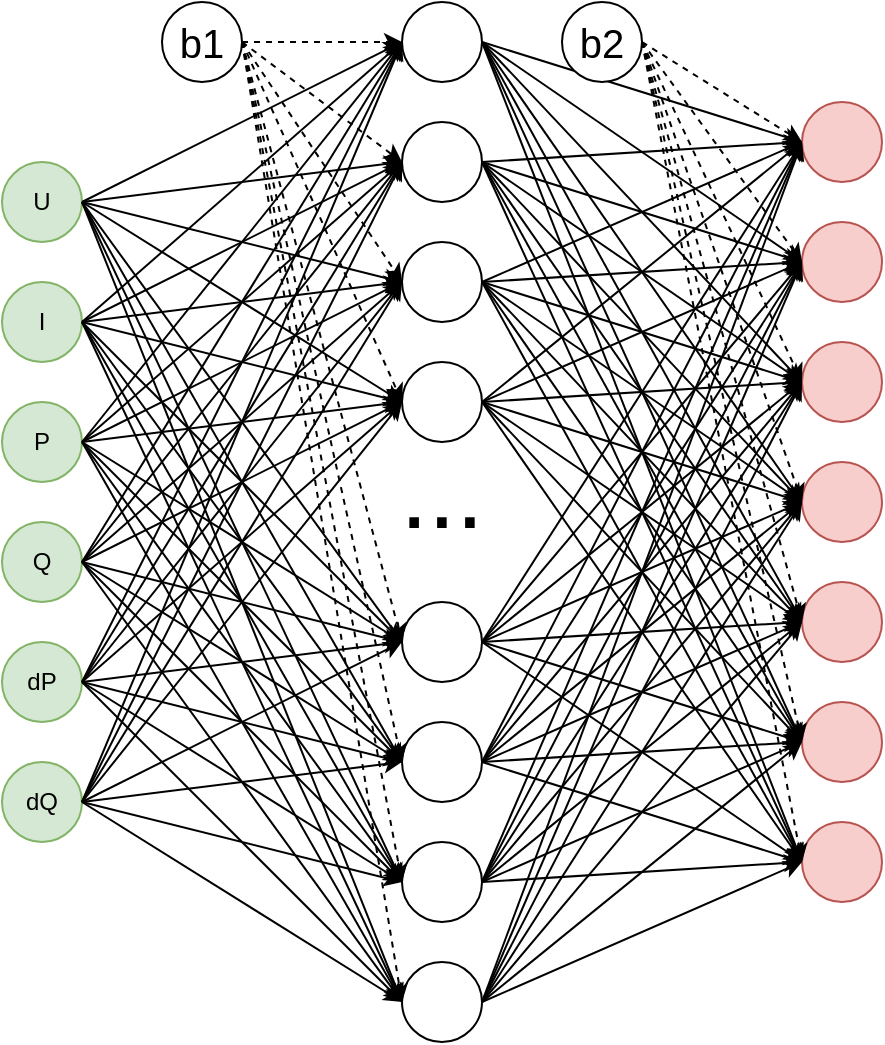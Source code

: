<mxfile version="14.9.6" type="device"><diagram id="1DxlUyxH7VrSL3F2JxF7" name="Page-1"><mxGraphModel dx="1038" dy="547" grid="0" gridSize="10" guides="1" tooltips="1" connect="1" arrows="1" fold="1" page="1" pageScale="1" pageWidth="3300" pageHeight="4681" math="0" shadow="0"><root><mxCell id="0"/><mxCell id="1" parent="0"/><mxCell id="XBeUlvp6FcZVPWMHUef9-1" value="U" style="ellipse;whiteSpace=wrap;html=1;fillColor=#d5e8d4;strokeColor=#82b366;" vertex="1" parent="1"><mxGeometry x="160" y="120" width="40" height="40" as="geometry"/></mxCell><mxCell id="XBeUlvp6FcZVPWMHUef9-2" value="I" style="ellipse;whiteSpace=wrap;html=1;fillColor=#d5e8d4;strokeColor=#82b366;" vertex="1" parent="1"><mxGeometry x="160" y="180" width="40" height="40" as="geometry"/></mxCell><mxCell id="XBeUlvp6FcZVPWMHUef9-3" value="P" style="ellipse;whiteSpace=wrap;html=1;fillColor=#d5e8d4;strokeColor=#82b366;" vertex="1" parent="1"><mxGeometry x="160" y="240" width="40" height="40" as="geometry"/></mxCell><mxCell id="XBeUlvp6FcZVPWMHUef9-4" value="Q" style="ellipse;whiteSpace=wrap;html=1;fillColor=#d5e8d4;strokeColor=#82b366;" vertex="1" parent="1"><mxGeometry x="160" y="300" width="40" height="40" as="geometry"/></mxCell><mxCell id="XBeUlvp6FcZVPWMHUef9-5" value="dP" style="ellipse;whiteSpace=wrap;html=1;fillColor=#d5e8d4;strokeColor=#82b366;" vertex="1" parent="1"><mxGeometry x="160" y="360" width="40" height="40" as="geometry"/></mxCell><mxCell id="XBeUlvp6FcZVPWMHUef9-6" value="dQ" style="ellipse;whiteSpace=wrap;html=1;fillColor=#d5e8d4;strokeColor=#82b366;" vertex="1" parent="1"><mxGeometry x="160" y="420" width="40" height="40" as="geometry"/></mxCell><mxCell id="XBeUlvp6FcZVPWMHUef9-7" value="" style="ellipse;whiteSpace=wrap;html=1;" vertex="1" parent="1"><mxGeometry x="360" y="40" width="40" height="40" as="geometry"/></mxCell><mxCell id="XBeUlvp6FcZVPWMHUef9-8" value="" style="ellipse;whiteSpace=wrap;html=1;" vertex="1" parent="1"><mxGeometry x="360" y="160" width="40" height="40" as="geometry"/></mxCell><mxCell id="XBeUlvp6FcZVPWMHUef9-9" value="" style="ellipse;whiteSpace=wrap;html=1;" vertex="1" parent="1"><mxGeometry x="360" y="100" width="40" height="40" as="geometry"/></mxCell><mxCell id="XBeUlvp6FcZVPWMHUef9-10" value="" style="ellipse;whiteSpace=wrap;html=1;" vertex="1" parent="1"><mxGeometry x="360" y="220" width="40" height="40" as="geometry"/></mxCell><mxCell id="XBeUlvp6FcZVPWMHUef9-11" value="" style="ellipse;whiteSpace=wrap;html=1;" vertex="1" parent="1"><mxGeometry x="360" y="340" width="40" height="40" as="geometry"/></mxCell><mxCell id="XBeUlvp6FcZVPWMHUef9-13" value="" style="ellipse;whiteSpace=wrap;html=1;" vertex="1" parent="1"><mxGeometry x="360" y="400" width="40" height="40" as="geometry"/></mxCell><mxCell id="XBeUlvp6FcZVPWMHUef9-15" value="" style="ellipse;whiteSpace=wrap;html=1;" vertex="1" parent="1"><mxGeometry x="360" y="460" width="40" height="40" as="geometry"/></mxCell><mxCell id="XBeUlvp6FcZVPWMHUef9-16" value="..." style="text;html=1;strokeColor=none;fillColor=none;align=center;verticalAlign=middle;whiteSpace=wrap;rounded=0;fontSize=50;" vertex="1" parent="1"><mxGeometry x="340" y="280" width="80" height="10" as="geometry"/></mxCell><mxCell id="XBeUlvp6FcZVPWMHUef9-17" value="" style="ellipse;whiteSpace=wrap;html=1;" vertex="1" parent="1"><mxGeometry x="360" y="520" width="40" height="40" as="geometry"/></mxCell><mxCell id="XBeUlvp6FcZVPWMHUef9-25" value="" style="ellipse;whiteSpace=wrap;html=1;fillColor=#f8cecc;strokeColor=#b85450;" vertex="1" parent="1"><mxGeometry x="560" y="90" width="40" height="40" as="geometry"/></mxCell><mxCell id="XBeUlvp6FcZVPWMHUef9-26" value="" style="ellipse;whiteSpace=wrap;html=1;fillColor=#f8cecc;strokeColor=#b85450;" vertex="1" parent="1"><mxGeometry x="560" y="150" width="40" height="40" as="geometry"/></mxCell><mxCell id="XBeUlvp6FcZVPWMHUef9-27" value="" style="ellipse;whiteSpace=wrap;html=1;fillColor=#f8cecc;strokeColor=#b85450;" vertex="1" parent="1"><mxGeometry x="560" y="210" width="40" height="40" as="geometry"/></mxCell><mxCell id="XBeUlvp6FcZVPWMHUef9-28" value="" style="ellipse;whiteSpace=wrap;html=1;fillColor=#f8cecc;strokeColor=#b85450;" vertex="1" parent="1"><mxGeometry x="560" y="270" width="40" height="40" as="geometry"/></mxCell><mxCell id="XBeUlvp6FcZVPWMHUef9-29" value="" style="ellipse;whiteSpace=wrap;html=1;fillColor=#f8cecc;strokeColor=#b85450;" vertex="1" parent="1"><mxGeometry x="560" y="330" width="40" height="40" as="geometry"/></mxCell><mxCell id="XBeUlvp6FcZVPWMHUef9-30" value="" style="ellipse;whiteSpace=wrap;html=1;fillColor=#f8cecc;strokeColor=#b85450;" vertex="1" parent="1"><mxGeometry x="560" y="390" width="40" height="40" as="geometry"/></mxCell><mxCell id="XBeUlvp6FcZVPWMHUef9-31" value="" style="ellipse;whiteSpace=wrap;html=1;fillColor=#f8cecc;strokeColor=#b85450;" vertex="1" parent="1"><mxGeometry x="560" y="450" width="40" height="40" as="geometry"/></mxCell><mxCell id="XBeUlvp6FcZVPWMHUef9-34" value="" style="endArrow=classic;html=1;fontSize=50;exitX=1;exitY=0.5;exitDx=0;exitDy=0;" edge="1" parent="1" source="XBeUlvp6FcZVPWMHUef9-1"><mxGeometry width="50" height="50" relative="1" as="geometry"><mxPoint x="500" y="310" as="sourcePoint"/><mxPoint x="360" y="60" as="targetPoint"/></mxGeometry></mxCell><mxCell id="XBeUlvp6FcZVPWMHUef9-35" value="" style="endArrow=classic;html=1;fontSize=50;exitX=1;exitY=0.5;exitDx=0;exitDy=0;entryX=0;entryY=0.5;entryDx=0;entryDy=0;" edge="1" parent="1" source="XBeUlvp6FcZVPWMHUef9-1" target="XBeUlvp6FcZVPWMHUef9-9"><mxGeometry width="50" height="50" relative="1" as="geometry"><mxPoint x="500" y="310" as="sourcePoint"/><mxPoint x="360" y="60" as="targetPoint"/></mxGeometry></mxCell><mxCell id="XBeUlvp6FcZVPWMHUef9-36" value="" style="endArrow=classic;html=1;fontSize=50;exitX=1;exitY=0.5;exitDx=0;exitDy=0;entryX=0;entryY=0.5;entryDx=0;entryDy=0;" edge="1" parent="1" source="XBeUlvp6FcZVPWMHUef9-1" target="XBeUlvp6FcZVPWMHUef9-8"><mxGeometry width="50" height="50" relative="1" as="geometry"><mxPoint x="500" y="310" as="sourcePoint"/><mxPoint x="360" y="60" as="targetPoint"/></mxGeometry></mxCell><mxCell id="XBeUlvp6FcZVPWMHUef9-37" value="" style="endArrow=classic;html=1;fontSize=50;exitX=1;exitY=0.5;exitDx=0;exitDy=0;entryX=0;entryY=0.5;entryDx=0;entryDy=0;" edge="1" parent="1" source="XBeUlvp6FcZVPWMHUef9-1" target="XBeUlvp6FcZVPWMHUef9-10"><mxGeometry width="50" height="50" relative="1" as="geometry"><mxPoint x="500" y="310" as="sourcePoint"/><mxPoint x="360" y="60" as="targetPoint"/></mxGeometry></mxCell><mxCell id="XBeUlvp6FcZVPWMHUef9-38" value="" style="endArrow=classic;html=1;fontSize=50;exitX=1;exitY=0.5;exitDx=0;exitDy=0;entryX=0;entryY=0.5;entryDx=0;entryDy=0;" edge="1" parent="1" source="XBeUlvp6FcZVPWMHUef9-1" target="XBeUlvp6FcZVPWMHUef9-11"><mxGeometry width="50" height="50" relative="1" as="geometry"><mxPoint x="500" y="310" as="sourcePoint"/><mxPoint x="360" y="60" as="targetPoint"/></mxGeometry></mxCell><mxCell id="XBeUlvp6FcZVPWMHUef9-39" value="" style="endArrow=classic;html=1;fontSize=50;exitX=1;exitY=0.5;exitDx=0;exitDy=0;entryX=0;entryY=0.5;entryDx=0;entryDy=0;" edge="1" parent="1" source="XBeUlvp6FcZVPWMHUef9-1" target="XBeUlvp6FcZVPWMHUef9-13"><mxGeometry width="50" height="50" relative="1" as="geometry"><mxPoint x="500" y="310" as="sourcePoint"/><mxPoint x="360" y="60" as="targetPoint"/></mxGeometry></mxCell><mxCell id="XBeUlvp6FcZVPWMHUef9-40" value="" style="endArrow=classic;html=1;fontSize=50;exitX=1;exitY=0.5;exitDx=0;exitDy=0;entryX=0;entryY=0.5;entryDx=0;entryDy=0;" edge="1" parent="1" source="XBeUlvp6FcZVPWMHUef9-1" target="XBeUlvp6FcZVPWMHUef9-15"><mxGeometry width="50" height="50" relative="1" as="geometry"><mxPoint x="500" y="310" as="sourcePoint"/><mxPoint x="360" y="60" as="targetPoint"/></mxGeometry></mxCell><mxCell id="XBeUlvp6FcZVPWMHUef9-41" value="" style="endArrow=classic;html=1;fontSize=50;exitX=1;exitY=0.5;exitDx=0;exitDy=0;entryX=0;entryY=0.5;entryDx=0;entryDy=0;" edge="1" parent="1" source="XBeUlvp6FcZVPWMHUef9-1" target="XBeUlvp6FcZVPWMHUef9-17"><mxGeometry width="50" height="50" relative="1" as="geometry"><mxPoint x="500" y="310" as="sourcePoint"/><mxPoint x="360" y="60" as="targetPoint"/></mxGeometry></mxCell><mxCell id="XBeUlvp6FcZVPWMHUef9-42" value="" style="endArrow=classic;html=1;fontSize=50;exitX=1;exitY=0.5;exitDx=0;exitDy=0;" edge="1" parent="1" source="XBeUlvp6FcZVPWMHUef9-2"><mxGeometry width="50" height="50" relative="1" as="geometry"><mxPoint x="500" y="310" as="sourcePoint"/><mxPoint x="360" y="60" as="targetPoint"/></mxGeometry></mxCell><mxCell id="XBeUlvp6FcZVPWMHUef9-43" value="" style="endArrow=classic;html=1;fontSize=50;exitX=1;exitY=0.5;exitDx=0;exitDy=0;" edge="1" parent="1" source="XBeUlvp6FcZVPWMHUef9-3"><mxGeometry width="50" height="50" relative="1" as="geometry"><mxPoint x="500" y="310" as="sourcePoint"/><mxPoint x="360" y="60" as="targetPoint"/></mxGeometry></mxCell><mxCell id="XBeUlvp6FcZVPWMHUef9-44" value="" style="endArrow=classic;html=1;fontSize=50;exitX=1;exitY=0.5;exitDx=0;exitDy=0;" edge="1" parent="1" source="XBeUlvp6FcZVPWMHUef9-4"><mxGeometry width="50" height="50" relative="1" as="geometry"><mxPoint x="500" y="310" as="sourcePoint"/><mxPoint x="360" y="60" as="targetPoint"/></mxGeometry></mxCell><mxCell id="XBeUlvp6FcZVPWMHUef9-45" value="" style="endArrow=classic;html=1;fontSize=50;exitX=1;exitY=0.5;exitDx=0;exitDy=0;" edge="1" parent="1" source="XBeUlvp6FcZVPWMHUef9-5"><mxGeometry width="50" height="50" relative="1" as="geometry"><mxPoint x="500" y="310" as="sourcePoint"/><mxPoint x="360" y="60" as="targetPoint"/></mxGeometry></mxCell><mxCell id="XBeUlvp6FcZVPWMHUef9-46" value="" style="endArrow=classic;html=1;fontSize=50;exitX=1;exitY=0.5;exitDx=0;exitDy=0;" edge="1" parent="1" source="XBeUlvp6FcZVPWMHUef9-6"><mxGeometry width="50" height="50" relative="1" as="geometry"><mxPoint x="500" y="310" as="sourcePoint"/><mxPoint x="360" y="60" as="targetPoint"/></mxGeometry></mxCell><mxCell id="XBeUlvp6FcZVPWMHUef9-47" value="" style="endArrow=classic;html=1;fontSize=50;exitX=1;exitY=0.5;exitDx=0;exitDy=0;entryX=0;entryY=0.5;entryDx=0;entryDy=0;" edge="1" parent="1" source="XBeUlvp6FcZVPWMHUef9-2" target="XBeUlvp6FcZVPWMHUef9-9"><mxGeometry width="50" height="50" relative="1" as="geometry"><mxPoint x="500" y="310" as="sourcePoint"/><mxPoint x="360" y="60" as="targetPoint"/></mxGeometry></mxCell><mxCell id="XBeUlvp6FcZVPWMHUef9-48" value="" style="endArrow=classic;html=1;fontSize=50;exitX=1;exitY=0.5;exitDx=0;exitDy=0;entryX=0;entryY=0.5;entryDx=0;entryDy=0;" edge="1" parent="1" source="XBeUlvp6FcZVPWMHUef9-3" target="XBeUlvp6FcZVPWMHUef9-9"><mxGeometry width="50" height="50" relative="1" as="geometry"><mxPoint x="500" y="310" as="sourcePoint"/><mxPoint x="360" y="60" as="targetPoint"/></mxGeometry></mxCell><mxCell id="XBeUlvp6FcZVPWMHUef9-49" value="" style="endArrow=classic;html=1;fontSize=50;exitX=1;exitY=0.5;exitDx=0;exitDy=0;entryX=0;entryY=0.5;entryDx=0;entryDy=0;" edge="1" parent="1" source="XBeUlvp6FcZVPWMHUef9-4" target="XBeUlvp6FcZVPWMHUef9-9"><mxGeometry width="50" height="50" relative="1" as="geometry"><mxPoint x="500" y="310" as="sourcePoint"/><mxPoint x="360" y="60" as="targetPoint"/></mxGeometry></mxCell><mxCell id="XBeUlvp6FcZVPWMHUef9-50" value="" style="endArrow=classic;html=1;fontSize=50;exitX=1;exitY=0.5;exitDx=0;exitDy=0;entryX=0;entryY=0.5;entryDx=0;entryDy=0;" edge="1" parent="1" source="XBeUlvp6FcZVPWMHUef9-5" target="XBeUlvp6FcZVPWMHUef9-9"><mxGeometry width="50" height="50" relative="1" as="geometry"><mxPoint x="500" y="310" as="sourcePoint"/><mxPoint x="360" y="60" as="targetPoint"/></mxGeometry></mxCell><mxCell id="XBeUlvp6FcZVPWMHUef9-51" value="" style="endArrow=classic;html=1;fontSize=50;exitX=1;exitY=0.5;exitDx=0;exitDy=0;entryX=0;entryY=0.5;entryDx=0;entryDy=0;" edge="1" parent="1" source="XBeUlvp6FcZVPWMHUef9-6" target="XBeUlvp6FcZVPWMHUef9-9"><mxGeometry width="50" height="50" relative="1" as="geometry"><mxPoint x="500" y="310" as="sourcePoint"/><mxPoint x="360" y="60" as="targetPoint"/></mxGeometry></mxCell><mxCell id="XBeUlvp6FcZVPWMHUef9-52" value="" style="endArrow=classic;html=1;fontSize=50;exitX=1;exitY=0.5;exitDx=0;exitDy=0;entryX=0;entryY=0.5;entryDx=0;entryDy=0;" edge="1" parent="1" source="XBeUlvp6FcZVPWMHUef9-2" target="XBeUlvp6FcZVPWMHUef9-8"><mxGeometry width="50" height="50" relative="1" as="geometry"><mxPoint x="500" y="310" as="sourcePoint"/><mxPoint x="360" y="60" as="targetPoint"/></mxGeometry></mxCell><mxCell id="XBeUlvp6FcZVPWMHUef9-53" value="" style="endArrow=classic;html=1;fontSize=50;exitX=1;exitY=0.5;exitDx=0;exitDy=0;entryX=0;entryY=0.5;entryDx=0;entryDy=0;" edge="1" parent="1" source="XBeUlvp6FcZVPWMHUef9-2" target="XBeUlvp6FcZVPWMHUef9-10"><mxGeometry width="50" height="50" relative="1" as="geometry"><mxPoint x="500" y="310" as="sourcePoint"/><mxPoint x="360" y="60" as="targetPoint"/></mxGeometry></mxCell><mxCell id="XBeUlvp6FcZVPWMHUef9-54" value="" style="endArrow=classic;html=1;fontSize=50;exitX=1;exitY=0.5;exitDx=0;exitDy=0;entryX=0;entryY=0.5;entryDx=0;entryDy=0;" edge="1" parent="1" source="XBeUlvp6FcZVPWMHUef9-2" target="XBeUlvp6FcZVPWMHUef9-11"><mxGeometry width="50" height="50" relative="1" as="geometry"><mxPoint x="500" y="310" as="sourcePoint"/><mxPoint x="360" y="60" as="targetPoint"/></mxGeometry></mxCell><mxCell id="XBeUlvp6FcZVPWMHUef9-55" value="" style="endArrow=classic;html=1;fontSize=50;exitX=1;exitY=0.5;exitDx=0;exitDy=0;entryX=0;entryY=0.5;entryDx=0;entryDy=0;" edge="1" parent="1" source="XBeUlvp6FcZVPWMHUef9-2" target="XBeUlvp6FcZVPWMHUef9-13"><mxGeometry width="50" height="50" relative="1" as="geometry"><mxPoint x="500" y="310" as="sourcePoint"/><mxPoint x="360" y="60" as="targetPoint"/></mxGeometry></mxCell><mxCell id="XBeUlvp6FcZVPWMHUef9-56" value="" style="endArrow=classic;html=1;fontSize=50;exitX=1;exitY=0.5;exitDx=0;exitDy=0;" edge="1" parent="1" source="XBeUlvp6FcZVPWMHUef9-2"><mxGeometry width="50" height="50" relative="1" as="geometry"><mxPoint x="200" y="200" as="sourcePoint"/><mxPoint x="360" y="480" as="targetPoint"/></mxGeometry></mxCell><mxCell id="XBeUlvp6FcZVPWMHUef9-57" value="" style="endArrow=classic;html=1;fontSize=50;exitX=1;exitY=0.5;exitDx=0;exitDy=0;" edge="1" parent="1" source="XBeUlvp6FcZVPWMHUef9-2"><mxGeometry width="50" height="50" relative="1" as="geometry"><mxPoint x="200" y="200" as="sourcePoint"/><mxPoint x="360" y="540" as="targetPoint"/></mxGeometry></mxCell><mxCell id="XBeUlvp6FcZVPWMHUef9-58" value="" style="endArrow=classic;html=1;fontSize=50;exitX=1;exitY=0.5;exitDx=0;exitDy=0;entryX=0;entryY=0.5;entryDx=0;entryDy=0;" edge="1" parent="1" source="XBeUlvp6FcZVPWMHUef9-3" target="XBeUlvp6FcZVPWMHUef9-8"><mxGeometry width="50" height="50" relative="1" as="geometry"><mxPoint x="500" y="310" as="sourcePoint"/><mxPoint x="360" y="60" as="targetPoint"/></mxGeometry></mxCell><mxCell id="XBeUlvp6FcZVPWMHUef9-59" value="" style="endArrow=classic;html=1;fontSize=50;exitX=1;exitY=0.5;exitDx=0;exitDy=0;entryX=0;entryY=0.5;entryDx=0;entryDy=0;" edge="1" parent="1" source="XBeUlvp6FcZVPWMHUef9-3" target="XBeUlvp6FcZVPWMHUef9-10"><mxGeometry width="50" height="50" relative="1" as="geometry"><mxPoint x="500" y="310" as="sourcePoint"/><mxPoint x="360" y="60" as="targetPoint"/></mxGeometry></mxCell><mxCell id="XBeUlvp6FcZVPWMHUef9-60" value="" style="endArrow=classic;html=1;fontSize=50;exitX=1;exitY=0.5;exitDx=0;exitDy=0;entryX=0;entryY=0.5;entryDx=0;entryDy=0;" edge="1" parent="1" source="XBeUlvp6FcZVPWMHUef9-3" target="XBeUlvp6FcZVPWMHUef9-11"><mxGeometry width="50" height="50" relative="1" as="geometry"><mxPoint x="500" y="310" as="sourcePoint"/><mxPoint x="360" y="60" as="targetPoint"/></mxGeometry></mxCell><mxCell id="XBeUlvp6FcZVPWMHUef9-61" value="" style="endArrow=classic;html=1;fontSize=50;exitX=1;exitY=0.5;exitDx=0;exitDy=0;entryX=0;entryY=0.5;entryDx=0;entryDy=0;" edge="1" parent="1" source="XBeUlvp6FcZVPWMHUef9-3" target="XBeUlvp6FcZVPWMHUef9-13"><mxGeometry width="50" height="50" relative="1" as="geometry"><mxPoint x="500" y="310" as="sourcePoint"/><mxPoint x="360" y="60" as="targetPoint"/></mxGeometry></mxCell><mxCell id="XBeUlvp6FcZVPWMHUef9-62" value="" style="endArrow=classic;html=1;fontSize=50;exitX=1;exitY=0.5;exitDx=0;exitDy=0;entryX=0;entryY=0.5;entryDx=0;entryDy=0;" edge="1" parent="1" source="XBeUlvp6FcZVPWMHUef9-3" target="XBeUlvp6FcZVPWMHUef9-15"><mxGeometry width="50" height="50" relative="1" as="geometry"><mxPoint x="500" y="310" as="sourcePoint"/><mxPoint x="360" y="60" as="targetPoint"/></mxGeometry></mxCell><mxCell id="XBeUlvp6FcZVPWMHUef9-63" value="" style="endArrow=classic;html=1;fontSize=50;exitX=1;exitY=0.5;exitDx=0;exitDy=0;entryX=0;entryY=0.5;entryDx=0;entryDy=0;" edge="1" parent="1" source="XBeUlvp6FcZVPWMHUef9-3" target="XBeUlvp6FcZVPWMHUef9-17"><mxGeometry width="50" height="50" relative="1" as="geometry"><mxPoint x="500" y="310" as="sourcePoint"/><mxPoint x="360" y="60" as="targetPoint"/></mxGeometry></mxCell><mxCell id="XBeUlvp6FcZVPWMHUef9-64" value="" style="endArrow=classic;html=1;fontSize=50;exitX=1;exitY=0.5;exitDx=0;exitDy=0;entryX=0;entryY=0.5;entryDx=0;entryDy=0;" edge="1" parent="1" source="XBeUlvp6FcZVPWMHUef9-4" target="XBeUlvp6FcZVPWMHUef9-8"><mxGeometry width="50" height="50" relative="1" as="geometry"><mxPoint x="500" y="310" as="sourcePoint"/><mxPoint x="360" y="60" as="targetPoint"/></mxGeometry></mxCell><mxCell id="XBeUlvp6FcZVPWMHUef9-65" value="" style="endArrow=classic;html=1;fontSize=50;exitX=1;exitY=0.5;exitDx=0;exitDy=0;" edge="1" parent="1" source="XBeUlvp6FcZVPWMHUef9-4"><mxGeometry width="50" height="50" relative="1" as="geometry"><mxPoint x="200" y="320" as="sourcePoint"/><mxPoint x="360" y="240" as="targetPoint"/></mxGeometry></mxCell><mxCell id="XBeUlvp6FcZVPWMHUef9-66" value="" style="endArrow=classic;html=1;fontSize=50;exitX=1;exitY=0.5;exitDx=0;exitDy=0;" edge="1" parent="1" source="XBeUlvp6FcZVPWMHUef9-4"><mxGeometry width="50" height="50" relative="1" as="geometry"><mxPoint x="200" y="320" as="sourcePoint"/><mxPoint x="360" y="360" as="targetPoint"/></mxGeometry></mxCell><mxCell id="XBeUlvp6FcZVPWMHUef9-67" value="" style="endArrow=classic;html=1;fontSize=50;exitX=1;exitY=0.5;exitDx=0;exitDy=0;entryX=0;entryY=0.5;entryDx=0;entryDy=0;" edge="1" parent="1" source="XBeUlvp6FcZVPWMHUef9-4" target="XBeUlvp6FcZVPWMHUef9-13"><mxGeometry width="50" height="50" relative="1" as="geometry"><mxPoint x="200" y="320" as="sourcePoint"/><mxPoint x="360" y="360" as="targetPoint"/></mxGeometry></mxCell><mxCell id="XBeUlvp6FcZVPWMHUef9-68" value="" style="endArrow=classic;html=1;fontSize=50;exitX=1;exitY=0.5;exitDx=0;exitDy=0;entryX=0;entryY=0.5;entryDx=0;entryDy=0;" edge="1" parent="1" source="XBeUlvp6FcZVPWMHUef9-4" target="XBeUlvp6FcZVPWMHUef9-15"><mxGeometry width="50" height="50" relative="1" as="geometry"><mxPoint x="200" y="320" as="sourcePoint"/><mxPoint x="360" y="360" as="targetPoint"/></mxGeometry></mxCell><mxCell id="XBeUlvp6FcZVPWMHUef9-69" value="" style="endArrow=classic;html=1;fontSize=50;exitX=1;exitY=0.5;exitDx=0;exitDy=0;entryX=0;entryY=0.5;entryDx=0;entryDy=0;" edge="1" parent="1" source="XBeUlvp6FcZVPWMHUef9-4" target="XBeUlvp6FcZVPWMHUef9-17"><mxGeometry width="50" height="50" relative="1" as="geometry"><mxPoint x="200" y="320" as="sourcePoint"/><mxPoint x="360" y="360" as="targetPoint"/></mxGeometry></mxCell><mxCell id="XBeUlvp6FcZVPWMHUef9-70" value="" style="endArrow=classic;html=1;fontSize=50;exitX=1;exitY=0.5;exitDx=0;exitDy=0;entryX=0;entryY=0.5;entryDx=0;entryDy=0;" edge="1" parent="1" source="XBeUlvp6FcZVPWMHUef9-5" target="XBeUlvp6FcZVPWMHUef9-8"><mxGeometry width="50" height="50" relative="1" as="geometry"><mxPoint x="500" y="310" as="sourcePoint"/><mxPoint x="360" y="60" as="targetPoint"/></mxGeometry></mxCell><mxCell id="XBeUlvp6FcZVPWMHUef9-71" value="" style="endArrow=classic;html=1;fontSize=50;exitX=1;exitY=0.5;exitDx=0;exitDy=0;entryX=0;entryY=0.5;entryDx=0;entryDy=0;" edge="1" parent="1" source="XBeUlvp6FcZVPWMHUef9-5" target="XBeUlvp6FcZVPWMHUef9-10"><mxGeometry width="50" height="50" relative="1" as="geometry"><mxPoint x="500" y="310" as="sourcePoint"/><mxPoint x="360" y="60" as="targetPoint"/></mxGeometry></mxCell><mxCell id="XBeUlvp6FcZVPWMHUef9-72" value="" style="endArrow=classic;html=1;fontSize=50;exitX=1;exitY=0.5;exitDx=0;exitDy=0;entryX=0;entryY=0.5;entryDx=0;entryDy=0;" edge="1" parent="1" source="XBeUlvp6FcZVPWMHUef9-5" target="XBeUlvp6FcZVPWMHUef9-11"><mxGeometry width="50" height="50" relative="1" as="geometry"><mxPoint x="500" y="310" as="sourcePoint"/><mxPoint x="360" y="60" as="targetPoint"/></mxGeometry></mxCell><mxCell id="XBeUlvp6FcZVPWMHUef9-73" value="" style="endArrow=classic;html=1;fontSize=50;exitX=1;exitY=0.5;exitDx=0;exitDy=0;entryX=0;entryY=0.5;entryDx=0;entryDy=0;" edge="1" parent="1" source="XBeUlvp6FcZVPWMHUef9-5" target="XBeUlvp6FcZVPWMHUef9-13"><mxGeometry width="50" height="50" relative="1" as="geometry"><mxPoint x="500" y="310" as="sourcePoint"/><mxPoint x="360" y="60" as="targetPoint"/></mxGeometry></mxCell><mxCell id="XBeUlvp6FcZVPWMHUef9-74" value="" style="endArrow=classic;html=1;fontSize=50;exitX=1;exitY=0.5;exitDx=0;exitDy=0;entryX=0;entryY=0.5;entryDx=0;entryDy=0;" edge="1" parent="1" source="XBeUlvp6FcZVPWMHUef9-5" target="XBeUlvp6FcZVPWMHUef9-15"><mxGeometry width="50" height="50" relative="1" as="geometry"><mxPoint x="500" y="310" as="sourcePoint"/><mxPoint x="360" y="60" as="targetPoint"/></mxGeometry></mxCell><mxCell id="XBeUlvp6FcZVPWMHUef9-75" value="" style="endArrow=classic;html=1;fontSize=50;exitX=1;exitY=0.5;exitDx=0;exitDy=0;entryX=0;entryY=0.5;entryDx=0;entryDy=0;" edge="1" parent="1" source="XBeUlvp6FcZVPWMHUef9-5" target="XBeUlvp6FcZVPWMHUef9-17"><mxGeometry width="50" height="50" relative="1" as="geometry"><mxPoint x="500" y="310" as="sourcePoint"/><mxPoint x="360" y="60" as="targetPoint"/></mxGeometry></mxCell><mxCell id="XBeUlvp6FcZVPWMHUef9-76" value="" style="endArrow=classic;html=1;fontSize=50;exitX=1;exitY=0.5;exitDx=0;exitDy=0;entryX=0;entryY=0.5;entryDx=0;entryDy=0;" edge="1" parent="1" source="XBeUlvp6FcZVPWMHUef9-6" target="XBeUlvp6FcZVPWMHUef9-8"><mxGeometry width="50" height="50" relative="1" as="geometry"><mxPoint x="500" y="310" as="sourcePoint"/><mxPoint x="360" y="60" as="targetPoint"/></mxGeometry></mxCell><mxCell id="XBeUlvp6FcZVPWMHUef9-77" value="" style="endArrow=classic;html=1;fontSize=50;exitX=1;exitY=0.5;exitDx=0;exitDy=0;entryX=0;entryY=0.5;entryDx=0;entryDy=0;" edge="1" parent="1" source="XBeUlvp6FcZVPWMHUef9-6" target="XBeUlvp6FcZVPWMHUef9-10"><mxGeometry width="50" height="50" relative="1" as="geometry"><mxPoint x="500" y="310" as="sourcePoint"/><mxPoint x="360" y="60" as="targetPoint"/></mxGeometry></mxCell><mxCell id="XBeUlvp6FcZVPWMHUef9-78" value="" style="endArrow=classic;html=1;fontSize=50;exitX=1;exitY=0.5;exitDx=0;exitDy=0;entryX=0;entryY=0.5;entryDx=0;entryDy=0;" edge="1" parent="1" source="XBeUlvp6FcZVPWMHUef9-6" target="XBeUlvp6FcZVPWMHUef9-11"><mxGeometry width="50" height="50" relative="1" as="geometry"><mxPoint x="500" y="310" as="sourcePoint"/><mxPoint x="360" y="60" as="targetPoint"/></mxGeometry></mxCell><mxCell id="XBeUlvp6FcZVPWMHUef9-79" value="" style="endArrow=classic;html=1;fontSize=50;exitX=1;exitY=0.5;exitDx=0;exitDy=0;entryX=0;entryY=0.5;entryDx=0;entryDy=0;" edge="1" parent="1" source="XBeUlvp6FcZVPWMHUef9-6" target="XBeUlvp6FcZVPWMHUef9-13"><mxGeometry width="50" height="50" relative="1" as="geometry"><mxPoint x="500" y="310" as="sourcePoint"/><mxPoint x="360" y="60" as="targetPoint"/></mxGeometry></mxCell><mxCell id="XBeUlvp6FcZVPWMHUef9-80" value="" style="endArrow=classic;html=1;fontSize=50;exitX=1;exitY=0.5;exitDx=0;exitDy=0;entryX=0;entryY=0.5;entryDx=0;entryDy=0;" edge="1" parent="1" source="XBeUlvp6FcZVPWMHUef9-6" target="XBeUlvp6FcZVPWMHUef9-15"><mxGeometry width="50" height="50" relative="1" as="geometry"><mxPoint x="500" y="310" as="sourcePoint"/><mxPoint x="360" y="60" as="targetPoint"/></mxGeometry></mxCell><mxCell id="XBeUlvp6FcZVPWMHUef9-81" value="" style="endArrow=classic;html=1;fontSize=50;exitX=1;exitY=0.5;exitDx=0;exitDy=0;entryX=0;entryY=0.5;entryDx=0;entryDy=0;" edge="1" parent="1" source="XBeUlvp6FcZVPWMHUef9-6" target="XBeUlvp6FcZVPWMHUef9-17"><mxGeometry width="50" height="50" relative="1" as="geometry"><mxPoint x="500" y="310" as="sourcePoint"/><mxPoint x="360" y="60" as="targetPoint"/></mxGeometry></mxCell><mxCell id="XBeUlvp6FcZVPWMHUef9-82" value="" style="endArrow=classic;html=1;fontSize=50;exitX=1;exitY=0.5;exitDx=0;exitDy=0;entryX=0;entryY=0.5;entryDx=0;entryDy=0;" edge="1" parent="1" source="XBeUlvp6FcZVPWMHUef9-7" target="XBeUlvp6FcZVPWMHUef9-25"><mxGeometry width="50" height="50" relative="1" as="geometry"><mxPoint x="500" y="310" as="sourcePoint"/><mxPoint x="550" y="260" as="targetPoint"/></mxGeometry></mxCell><mxCell id="XBeUlvp6FcZVPWMHUef9-83" value="" style="endArrow=classic;html=1;fontSize=50;exitX=1;exitY=0.5;exitDx=0;exitDy=0;entryX=0;entryY=0.5;entryDx=0;entryDy=0;" edge="1" parent="1" source="XBeUlvp6FcZVPWMHUef9-7" target="XBeUlvp6FcZVPWMHUef9-26"><mxGeometry width="50" height="50" relative="1" as="geometry"><mxPoint x="500" y="310" as="sourcePoint"/><mxPoint x="550" y="260" as="targetPoint"/></mxGeometry></mxCell><mxCell id="XBeUlvp6FcZVPWMHUef9-84" value="" style="endArrow=classic;html=1;fontSize=50;exitX=1;exitY=0.5;exitDx=0;exitDy=0;entryX=0;entryY=0.5;entryDx=0;entryDy=0;" edge="1" parent="1" source="XBeUlvp6FcZVPWMHUef9-7" target="XBeUlvp6FcZVPWMHUef9-27"><mxGeometry width="50" height="50" relative="1" as="geometry"><mxPoint x="500" y="310" as="sourcePoint"/><mxPoint x="550" y="260" as="targetPoint"/></mxGeometry></mxCell><mxCell id="XBeUlvp6FcZVPWMHUef9-86" value="" style="endArrow=classic;html=1;fontSize=50;exitX=1;exitY=0.5;exitDx=0;exitDy=0;entryX=0;entryY=0.5;entryDx=0;entryDy=0;" edge="1" parent="1" source="XBeUlvp6FcZVPWMHUef9-7" target="XBeUlvp6FcZVPWMHUef9-28"><mxGeometry width="50" height="50" relative="1" as="geometry"><mxPoint x="500" y="310" as="sourcePoint"/><mxPoint x="550" y="260" as="targetPoint"/></mxGeometry></mxCell><mxCell id="XBeUlvp6FcZVPWMHUef9-87" value="" style="endArrow=classic;html=1;fontSize=50;exitX=1;exitY=0.5;exitDx=0;exitDy=0;entryX=0;entryY=0.5;entryDx=0;entryDy=0;" edge="1" parent="1" source="XBeUlvp6FcZVPWMHUef9-7" target="XBeUlvp6FcZVPWMHUef9-29"><mxGeometry width="50" height="50" relative="1" as="geometry"><mxPoint x="500" y="310" as="sourcePoint"/><mxPoint x="550" y="260" as="targetPoint"/></mxGeometry></mxCell><mxCell id="XBeUlvp6FcZVPWMHUef9-88" value="" style="endArrow=classic;html=1;fontSize=50;exitX=1;exitY=0.5;exitDx=0;exitDy=0;entryX=0;entryY=0.5;entryDx=0;entryDy=0;" edge="1" parent="1" source="XBeUlvp6FcZVPWMHUef9-7" target="XBeUlvp6FcZVPWMHUef9-30"><mxGeometry width="50" height="50" relative="1" as="geometry"><mxPoint x="500" y="310" as="sourcePoint"/><mxPoint x="550" y="260" as="targetPoint"/></mxGeometry></mxCell><mxCell id="XBeUlvp6FcZVPWMHUef9-89" value="" style="endArrow=classic;html=1;fontSize=50;exitX=1;exitY=0.5;exitDx=0;exitDy=0;entryX=0;entryY=0.5;entryDx=0;entryDy=0;" edge="1" parent="1" source="XBeUlvp6FcZVPWMHUef9-7" target="XBeUlvp6FcZVPWMHUef9-31"><mxGeometry width="50" height="50" relative="1" as="geometry"><mxPoint x="500" y="310" as="sourcePoint"/><mxPoint x="550" y="260" as="targetPoint"/></mxGeometry></mxCell><mxCell id="XBeUlvp6FcZVPWMHUef9-90" value="" style="endArrow=classic;html=1;fontSize=50;exitX=1;exitY=0.5;exitDx=0;exitDy=0;entryX=0;entryY=0.5;entryDx=0;entryDy=0;" edge="1" parent="1" source="XBeUlvp6FcZVPWMHUef9-9" target="XBeUlvp6FcZVPWMHUef9-31"><mxGeometry width="50" height="50" relative="1" as="geometry"><mxPoint x="500" y="310" as="sourcePoint"/><mxPoint x="550" y="260" as="targetPoint"/></mxGeometry></mxCell><mxCell id="XBeUlvp6FcZVPWMHUef9-91" value="" style="endArrow=classic;html=1;fontSize=50;exitX=1;exitY=0.5;exitDx=0;exitDy=0;entryX=0;entryY=0.5;entryDx=0;entryDy=0;" edge="1" parent="1" source="XBeUlvp6FcZVPWMHUef9-9" target="XBeUlvp6FcZVPWMHUef9-30"><mxGeometry width="50" height="50" relative="1" as="geometry"><mxPoint x="500" y="310" as="sourcePoint"/><mxPoint x="550" y="260" as="targetPoint"/></mxGeometry></mxCell><mxCell id="XBeUlvp6FcZVPWMHUef9-92" value="" style="endArrow=classic;html=1;fontSize=50;exitX=1;exitY=0.5;exitDx=0;exitDy=0;entryX=0;entryY=0.5;entryDx=0;entryDy=0;" edge="1" parent="1" source="XBeUlvp6FcZVPWMHUef9-9" target="XBeUlvp6FcZVPWMHUef9-29"><mxGeometry width="50" height="50" relative="1" as="geometry"><mxPoint x="500" y="310" as="sourcePoint"/><mxPoint x="550" y="260" as="targetPoint"/></mxGeometry></mxCell><mxCell id="XBeUlvp6FcZVPWMHUef9-93" value="" style="endArrow=classic;html=1;fontSize=50;exitX=1;exitY=0.5;exitDx=0;exitDy=0;entryX=0;entryY=0.5;entryDx=0;entryDy=0;" edge="1" parent="1" source="XBeUlvp6FcZVPWMHUef9-9" target="XBeUlvp6FcZVPWMHUef9-28"><mxGeometry width="50" height="50" relative="1" as="geometry"><mxPoint x="500" y="310" as="sourcePoint"/><mxPoint x="550" y="260" as="targetPoint"/></mxGeometry></mxCell><mxCell id="XBeUlvp6FcZVPWMHUef9-94" value="" style="endArrow=classic;html=1;fontSize=50;exitX=1;exitY=0.5;exitDx=0;exitDy=0;entryX=0;entryY=0.5;entryDx=0;entryDy=0;" edge="1" parent="1" source="XBeUlvp6FcZVPWMHUef9-9" target="XBeUlvp6FcZVPWMHUef9-27"><mxGeometry width="50" height="50" relative="1" as="geometry"><mxPoint x="500" y="310" as="sourcePoint"/><mxPoint x="550" y="260" as="targetPoint"/></mxGeometry></mxCell><mxCell id="XBeUlvp6FcZVPWMHUef9-95" value="" style="endArrow=classic;html=1;fontSize=50;exitX=1;exitY=0.5;exitDx=0;exitDy=0;entryX=0;entryY=0.5;entryDx=0;entryDy=0;" edge="1" parent="1" source="XBeUlvp6FcZVPWMHUef9-9" target="XBeUlvp6FcZVPWMHUef9-26"><mxGeometry width="50" height="50" relative="1" as="geometry"><mxPoint x="500" y="310" as="sourcePoint"/><mxPoint x="550" y="260" as="targetPoint"/></mxGeometry></mxCell><mxCell id="XBeUlvp6FcZVPWMHUef9-96" value="" style="endArrow=classic;html=1;fontSize=50;exitX=1;exitY=0.5;exitDx=0;exitDy=0;entryX=0;entryY=0.5;entryDx=0;entryDy=0;" edge="1" parent="1" source="XBeUlvp6FcZVPWMHUef9-9" target="XBeUlvp6FcZVPWMHUef9-25"><mxGeometry width="50" height="50" relative="1" as="geometry"><mxPoint x="500" y="310" as="sourcePoint"/><mxPoint x="550" y="260" as="targetPoint"/></mxGeometry></mxCell><mxCell id="XBeUlvp6FcZVPWMHUef9-97" value="" style="endArrow=classic;html=1;fontSize=50;exitX=1;exitY=0.5;exitDx=0;exitDy=0;entryX=0;entryY=0.5;entryDx=0;entryDy=0;" edge="1" parent="1" source="XBeUlvp6FcZVPWMHUef9-8" target="XBeUlvp6FcZVPWMHUef9-25"><mxGeometry width="50" height="50" relative="1" as="geometry"><mxPoint x="500" y="310" as="sourcePoint"/><mxPoint x="550" y="260" as="targetPoint"/></mxGeometry></mxCell><mxCell id="XBeUlvp6FcZVPWMHUef9-98" value="" style="endArrow=classic;html=1;fontSize=50;exitX=1;exitY=0.5;exitDx=0;exitDy=0;entryX=0;entryY=0.5;entryDx=0;entryDy=0;" edge="1" parent="1" source="XBeUlvp6FcZVPWMHUef9-8" target="XBeUlvp6FcZVPWMHUef9-26"><mxGeometry width="50" height="50" relative="1" as="geometry"><mxPoint x="500" y="310" as="sourcePoint"/><mxPoint x="550" y="260" as="targetPoint"/></mxGeometry></mxCell><mxCell id="XBeUlvp6FcZVPWMHUef9-99" value="" style="endArrow=classic;html=1;fontSize=50;exitX=1;exitY=0.5;exitDx=0;exitDy=0;entryX=0;entryY=0.5;entryDx=0;entryDy=0;" edge="1" parent="1" source="XBeUlvp6FcZVPWMHUef9-8" target="XBeUlvp6FcZVPWMHUef9-27"><mxGeometry width="50" height="50" relative="1" as="geometry"><mxPoint x="500" y="310" as="sourcePoint"/><mxPoint x="550" y="260" as="targetPoint"/></mxGeometry></mxCell><mxCell id="XBeUlvp6FcZVPWMHUef9-100" value="" style="endArrow=classic;html=1;fontSize=50;exitX=1;exitY=0.5;exitDx=0;exitDy=0;entryX=0;entryY=0.5;entryDx=0;entryDy=0;" edge="1" parent="1" source="XBeUlvp6FcZVPWMHUef9-8" target="XBeUlvp6FcZVPWMHUef9-28"><mxGeometry width="50" height="50" relative="1" as="geometry"><mxPoint x="500" y="310" as="sourcePoint"/><mxPoint x="550" y="260" as="targetPoint"/></mxGeometry></mxCell><mxCell id="XBeUlvp6FcZVPWMHUef9-101" value="" style="endArrow=classic;html=1;fontSize=50;exitX=1;exitY=0.5;exitDx=0;exitDy=0;entryX=0;entryY=0.5;entryDx=0;entryDy=0;" edge="1" parent="1" source="XBeUlvp6FcZVPWMHUef9-8" target="XBeUlvp6FcZVPWMHUef9-29"><mxGeometry width="50" height="50" relative="1" as="geometry"><mxPoint x="500" y="310" as="sourcePoint"/><mxPoint x="550" y="260" as="targetPoint"/></mxGeometry></mxCell><mxCell id="XBeUlvp6FcZVPWMHUef9-102" value="" style="endArrow=classic;html=1;fontSize=50;exitX=1;exitY=0.5;exitDx=0;exitDy=0;entryX=0;entryY=0.5;entryDx=0;entryDy=0;" edge="1" parent="1" source="XBeUlvp6FcZVPWMHUef9-8" target="XBeUlvp6FcZVPWMHUef9-30"><mxGeometry width="50" height="50" relative="1" as="geometry"><mxPoint x="500" y="310" as="sourcePoint"/><mxPoint x="550" y="260" as="targetPoint"/></mxGeometry></mxCell><mxCell id="XBeUlvp6FcZVPWMHUef9-103" value="" style="endArrow=classic;html=1;fontSize=50;exitX=1;exitY=0.5;exitDx=0;exitDy=0;entryX=0;entryY=0.5;entryDx=0;entryDy=0;" edge="1" parent="1" source="XBeUlvp6FcZVPWMHUef9-8" target="XBeUlvp6FcZVPWMHUef9-31"><mxGeometry width="50" height="50" relative="1" as="geometry"><mxPoint x="500" y="310" as="sourcePoint"/><mxPoint x="550" y="260" as="targetPoint"/></mxGeometry></mxCell><mxCell id="XBeUlvp6FcZVPWMHUef9-104" value="" style="endArrow=classic;html=1;fontSize=50;exitX=1;exitY=0.5;exitDx=0;exitDy=0;entryX=0;entryY=0.5;entryDx=0;entryDy=0;" edge="1" parent="1" source="XBeUlvp6FcZVPWMHUef9-10" target="XBeUlvp6FcZVPWMHUef9-31"><mxGeometry width="50" height="50" relative="1" as="geometry"><mxPoint x="500" y="310" as="sourcePoint"/><mxPoint x="550" y="260" as="targetPoint"/></mxGeometry></mxCell><mxCell id="XBeUlvp6FcZVPWMHUef9-105" value="" style="endArrow=classic;html=1;fontSize=50;exitX=1;exitY=0.5;exitDx=0;exitDy=0;" edge="1" parent="1" source="XBeUlvp6FcZVPWMHUef9-10"><mxGeometry width="50" height="50" relative="1" as="geometry"><mxPoint x="400" y="240" as="sourcePoint"/><mxPoint x="560" y="410" as="targetPoint"/></mxGeometry></mxCell><mxCell id="XBeUlvp6FcZVPWMHUef9-106" value="" style="endArrow=classic;html=1;fontSize=50;exitX=1;exitY=0.5;exitDx=0;exitDy=0;entryX=0;entryY=0.5;entryDx=0;entryDy=0;" edge="1" parent="1" source="XBeUlvp6FcZVPWMHUef9-10" target="XBeUlvp6FcZVPWMHUef9-29"><mxGeometry width="50" height="50" relative="1" as="geometry"><mxPoint x="400" y="240" as="sourcePoint"/><mxPoint x="560" y="410" as="targetPoint"/></mxGeometry></mxCell><mxCell id="XBeUlvp6FcZVPWMHUef9-107" value="" style="endArrow=classic;html=1;fontSize=50;exitX=1;exitY=0.5;exitDx=0;exitDy=0;entryX=0;entryY=0.5;entryDx=0;entryDy=0;" edge="1" parent="1" source="XBeUlvp6FcZVPWMHUef9-10" target="XBeUlvp6FcZVPWMHUef9-28"><mxGeometry width="50" height="50" relative="1" as="geometry"><mxPoint x="400" y="240" as="sourcePoint"/><mxPoint x="560" y="410" as="targetPoint"/></mxGeometry></mxCell><mxCell id="XBeUlvp6FcZVPWMHUef9-108" value="" style="endArrow=classic;html=1;fontSize=50;exitX=1;exitY=0.5;exitDx=0;exitDy=0;" edge="1" parent="1" source="XBeUlvp6FcZVPWMHUef9-10"><mxGeometry width="50" height="50" relative="1" as="geometry"><mxPoint x="400" y="240" as="sourcePoint"/><mxPoint x="560" y="230" as="targetPoint"/></mxGeometry></mxCell><mxCell id="XBeUlvp6FcZVPWMHUef9-109" value="" style="endArrow=classic;html=1;fontSize=50;exitX=1;exitY=0.5;exitDx=0;exitDy=0;entryX=0;entryY=0.5;entryDx=0;entryDy=0;" edge="1" parent="1" source="XBeUlvp6FcZVPWMHUef9-10" target="XBeUlvp6FcZVPWMHUef9-26"><mxGeometry width="50" height="50" relative="1" as="geometry"><mxPoint x="400" y="240" as="sourcePoint"/><mxPoint x="560" y="230" as="targetPoint"/></mxGeometry></mxCell><mxCell id="XBeUlvp6FcZVPWMHUef9-110" value="" style="endArrow=classic;html=1;fontSize=50;exitX=1;exitY=0.5;exitDx=0;exitDy=0;entryX=0;entryY=0.5;entryDx=0;entryDy=0;" edge="1" parent="1" source="XBeUlvp6FcZVPWMHUef9-10" target="XBeUlvp6FcZVPWMHUef9-25"><mxGeometry width="50" height="50" relative="1" as="geometry"><mxPoint x="400" y="240" as="sourcePoint"/><mxPoint x="560" y="230" as="targetPoint"/></mxGeometry></mxCell><mxCell id="XBeUlvp6FcZVPWMHUef9-111" value="" style="endArrow=classic;html=1;fontSize=50;exitX=1;exitY=0.5;exitDx=0;exitDy=0;entryX=0;entryY=0.5;entryDx=0;entryDy=0;" edge="1" parent="1" source="XBeUlvp6FcZVPWMHUef9-11" target="XBeUlvp6FcZVPWMHUef9-25"><mxGeometry width="50" height="50" relative="1" as="geometry"><mxPoint x="400" y="240" as="sourcePoint"/><mxPoint x="560" y="230" as="targetPoint"/></mxGeometry></mxCell><mxCell id="XBeUlvp6FcZVPWMHUef9-112" value="" style="endArrow=classic;html=1;fontSize=50;exitX=1;exitY=0.5;exitDx=0;exitDy=0;entryX=0;entryY=0.5;entryDx=0;entryDy=0;" edge="1" parent="1" source="XBeUlvp6FcZVPWMHUef9-11" target="XBeUlvp6FcZVPWMHUef9-26"><mxGeometry width="50" height="50" relative="1" as="geometry"><mxPoint x="400" y="240" as="sourcePoint"/><mxPoint x="560" y="230" as="targetPoint"/></mxGeometry></mxCell><mxCell id="XBeUlvp6FcZVPWMHUef9-113" value="" style="endArrow=classic;html=1;fontSize=50;exitX=1;exitY=0.5;exitDx=0;exitDy=0;entryX=0;entryY=0.5;entryDx=0;entryDy=0;" edge="1" parent="1" source="XBeUlvp6FcZVPWMHUef9-11" target="XBeUlvp6FcZVPWMHUef9-27"><mxGeometry width="50" height="50" relative="1" as="geometry"><mxPoint x="400" y="240" as="sourcePoint"/><mxPoint x="560" y="230" as="targetPoint"/></mxGeometry></mxCell><mxCell id="XBeUlvp6FcZVPWMHUef9-114" value="" style="endArrow=classic;html=1;fontSize=50;exitX=1;exitY=0.5;exitDx=0;exitDy=0;entryX=0;entryY=0.5;entryDx=0;entryDy=0;" edge="1" parent="1" source="XBeUlvp6FcZVPWMHUef9-11" target="XBeUlvp6FcZVPWMHUef9-28"><mxGeometry width="50" height="50" relative="1" as="geometry"><mxPoint x="400" y="240" as="sourcePoint"/><mxPoint x="560" y="230" as="targetPoint"/></mxGeometry></mxCell><mxCell id="XBeUlvp6FcZVPWMHUef9-115" value="" style="endArrow=classic;html=1;fontSize=50;exitX=1;exitY=0.5;exitDx=0;exitDy=0;entryX=0;entryY=0.5;entryDx=0;entryDy=0;" edge="1" parent="1" source="XBeUlvp6FcZVPWMHUef9-11" target="XBeUlvp6FcZVPWMHUef9-29"><mxGeometry width="50" height="50" relative="1" as="geometry"><mxPoint x="400" y="240" as="sourcePoint"/><mxPoint x="560" y="230" as="targetPoint"/></mxGeometry></mxCell><mxCell id="XBeUlvp6FcZVPWMHUef9-116" value="" style="endArrow=classic;html=1;fontSize=50;exitX=1;exitY=0.5;exitDx=0;exitDy=0;" edge="1" parent="1" source="XBeUlvp6FcZVPWMHUef9-11"><mxGeometry width="50" height="50" relative="1" as="geometry"><mxPoint x="400" y="360" as="sourcePoint"/><mxPoint x="560" y="410" as="targetPoint"/></mxGeometry></mxCell><mxCell id="XBeUlvp6FcZVPWMHUef9-117" value="" style="endArrow=classic;html=1;fontSize=50;exitX=1;exitY=0.5;exitDx=0;exitDy=0;" edge="1" parent="1" source="XBeUlvp6FcZVPWMHUef9-11"><mxGeometry width="50" height="50" relative="1" as="geometry"><mxPoint x="400" y="360" as="sourcePoint"/><mxPoint x="560" y="470" as="targetPoint"/></mxGeometry></mxCell><mxCell id="XBeUlvp6FcZVPWMHUef9-118" value="" style="endArrow=classic;html=1;fontSize=50;exitX=1;exitY=0.5;exitDx=0;exitDy=0;" edge="1" parent="1" source="XBeUlvp6FcZVPWMHUef9-13"><mxGeometry width="50" height="50" relative="1" as="geometry"><mxPoint x="400" y="360" as="sourcePoint"/><mxPoint x="560" y="470" as="targetPoint"/></mxGeometry></mxCell><mxCell id="XBeUlvp6FcZVPWMHUef9-119" value="" style="endArrow=classic;html=1;fontSize=50;exitX=1;exitY=0.5;exitDx=0;exitDy=0;entryX=0;entryY=0.5;entryDx=0;entryDy=0;" edge="1" parent="1" source="XBeUlvp6FcZVPWMHUef9-13" target="XBeUlvp6FcZVPWMHUef9-30"><mxGeometry width="50" height="50" relative="1" as="geometry"><mxPoint x="400" y="360" as="sourcePoint"/><mxPoint x="560" y="470" as="targetPoint"/></mxGeometry></mxCell><mxCell id="XBeUlvp6FcZVPWMHUef9-120" value="" style="endArrow=classic;html=1;fontSize=50;exitX=1;exitY=0.5;exitDx=0;exitDy=0;entryX=0;entryY=0.5;entryDx=0;entryDy=0;" edge="1" parent="1" source="XBeUlvp6FcZVPWMHUef9-13" target="XBeUlvp6FcZVPWMHUef9-29"><mxGeometry width="50" height="50" relative="1" as="geometry"><mxPoint x="400" y="360" as="sourcePoint"/><mxPoint x="560" y="470" as="targetPoint"/></mxGeometry></mxCell><mxCell id="XBeUlvp6FcZVPWMHUef9-121" value="" style="endArrow=classic;html=1;fontSize=50;exitX=1;exitY=0.5;exitDx=0;exitDy=0;entryX=0;entryY=0.5;entryDx=0;entryDy=0;" edge="1" parent="1" source="XBeUlvp6FcZVPWMHUef9-13" target="XBeUlvp6FcZVPWMHUef9-28"><mxGeometry width="50" height="50" relative="1" as="geometry"><mxPoint x="400" y="360" as="sourcePoint"/><mxPoint x="560" y="470" as="targetPoint"/></mxGeometry></mxCell><mxCell id="XBeUlvp6FcZVPWMHUef9-122" value="" style="endArrow=classic;html=1;fontSize=50;exitX=1;exitY=0.5;exitDx=0;exitDy=0;entryX=0;entryY=0.5;entryDx=0;entryDy=0;" edge="1" parent="1" source="XBeUlvp6FcZVPWMHUef9-13" target="XBeUlvp6FcZVPWMHUef9-27"><mxGeometry width="50" height="50" relative="1" as="geometry"><mxPoint x="400" y="360" as="sourcePoint"/><mxPoint x="560" y="470" as="targetPoint"/></mxGeometry></mxCell><mxCell id="XBeUlvp6FcZVPWMHUef9-123" value="" style="endArrow=classic;html=1;fontSize=50;exitX=1;exitY=0.5;exitDx=0;exitDy=0;entryX=0;entryY=0.5;entryDx=0;entryDy=0;" edge="1" parent="1" source="XBeUlvp6FcZVPWMHUef9-13" target="XBeUlvp6FcZVPWMHUef9-26"><mxGeometry width="50" height="50" relative="1" as="geometry"><mxPoint x="400" y="360" as="sourcePoint"/><mxPoint x="560" y="470" as="targetPoint"/></mxGeometry></mxCell><mxCell id="XBeUlvp6FcZVPWMHUef9-124" value="" style="endArrow=classic;html=1;fontSize=50;exitX=1;exitY=0.5;exitDx=0;exitDy=0;" edge="1" parent="1" source="XBeUlvp6FcZVPWMHUef9-13"><mxGeometry width="50" height="50" relative="1" as="geometry"><mxPoint x="400" y="420.0" as="sourcePoint"/><mxPoint x="560" y="110" as="targetPoint"/></mxGeometry></mxCell><mxCell id="XBeUlvp6FcZVPWMHUef9-125" value="" style="endArrow=classic;html=1;fontSize=50;exitX=1;exitY=0.5;exitDx=0;exitDy=0;" edge="1" parent="1" source="XBeUlvp6FcZVPWMHUef9-15"><mxGeometry width="50" height="50" relative="1" as="geometry"><mxPoint x="400" y="420.0" as="sourcePoint"/><mxPoint x="560" y="110" as="targetPoint"/></mxGeometry></mxCell><mxCell id="XBeUlvp6FcZVPWMHUef9-126" value="" style="endArrow=classic;html=1;fontSize=50;exitX=1;exitY=0.5;exitDx=0;exitDy=0;entryX=0;entryY=0.5;entryDx=0;entryDy=0;" edge="1" parent="1" source="XBeUlvp6FcZVPWMHUef9-15" target="XBeUlvp6FcZVPWMHUef9-26"><mxGeometry width="50" height="50" relative="1" as="geometry"><mxPoint x="400" y="420.0" as="sourcePoint"/><mxPoint x="560" y="110" as="targetPoint"/></mxGeometry></mxCell><mxCell id="XBeUlvp6FcZVPWMHUef9-127" value="" style="endArrow=classic;html=1;fontSize=50;exitX=1;exitY=0.5;exitDx=0;exitDy=0;entryX=0;entryY=0.5;entryDx=0;entryDy=0;" edge="1" parent="1" source="XBeUlvp6FcZVPWMHUef9-15" target="XBeUlvp6FcZVPWMHUef9-27"><mxGeometry width="50" height="50" relative="1" as="geometry"><mxPoint x="400" y="420.0" as="sourcePoint"/><mxPoint x="560" y="110" as="targetPoint"/></mxGeometry></mxCell><mxCell id="XBeUlvp6FcZVPWMHUef9-128" value="" style="endArrow=classic;html=1;fontSize=50;exitX=1;exitY=0.5;exitDx=0;exitDy=0;entryX=0;entryY=0.5;entryDx=0;entryDy=0;" edge="1" parent="1" source="XBeUlvp6FcZVPWMHUef9-15" target="XBeUlvp6FcZVPWMHUef9-28"><mxGeometry width="50" height="50" relative="1" as="geometry"><mxPoint x="400" y="420.0" as="sourcePoint"/><mxPoint x="560" y="110" as="targetPoint"/></mxGeometry></mxCell><mxCell id="XBeUlvp6FcZVPWMHUef9-129" value="" style="endArrow=classic;html=1;fontSize=50;exitX=1;exitY=0.5;exitDx=0;exitDy=0;entryX=0;entryY=0.5;entryDx=0;entryDy=0;" edge="1" parent="1" source="XBeUlvp6FcZVPWMHUef9-15" target="XBeUlvp6FcZVPWMHUef9-29"><mxGeometry width="50" height="50" relative="1" as="geometry"><mxPoint x="400" y="420.0" as="sourcePoint"/><mxPoint x="560" y="110" as="targetPoint"/></mxGeometry></mxCell><mxCell id="XBeUlvp6FcZVPWMHUef9-130" value="" style="endArrow=classic;html=1;fontSize=50;exitX=1;exitY=0.5;exitDx=0;exitDy=0;entryX=0;entryY=0.5;entryDx=0;entryDy=0;" edge="1" parent="1" source="XBeUlvp6FcZVPWMHUef9-15" target="XBeUlvp6FcZVPWMHUef9-30"><mxGeometry width="50" height="50" relative="1" as="geometry"><mxPoint x="400" y="420.0" as="sourcePoint"/><mxPoint x="560" y="110" as="targetPoint"/></mxGeometry></mxCell><mxCell id="XBeUlvp6FcZVPWMHUef9-131" value="" style="endArrow=classic;html=1;fontSize=50;exitX=1;exitY=0.5;exitDx=0;exitDy=0;" edge="1" parent="1" source="XBeUlvp6FcZVPWMHUef9-15"><mxGeometry width="50" height="50" relative="1" as="geometry"><mxPoint x="400" y="480.0" as="sourcePoint"/><mxPoint x="560" y="470" as="targetPoint"/></mxGeometry></mxCell><mxCell id="XBeUlvp6FcZVPWMHUef9-132" value="" style="endArrow=classic;html=1;fontSize=50;exitX=1;exitY=0.5;exitDx=0;exitDy=0;" edge="1" parent="1" source="XBeUlvp6FcZVPWMHUef9-17"><mxGeometry width="50" height="50" relative="1" as="geometry"><mxPoint x="400" y="480.0" as="sourcePoint"/><mxPoint x="560" y="470" as="targetPoint"/></mxGeometry></mxCell><mxCell id="XBeUlvp6FcZVPWMHUef9-133" value="" style="endArrow=classic;html=1;fontSize=50;exitX=1;exitY=0.5;exitDx=0;exitDy=0;entryX=0;entryY=0.5;entryDx=0;entryDy=0;" edge="1" parent="1" source="XBeUlvp6FcZVPWMHUef9-17" target="XBeUlvp6FcZVPWMHUef9-30"><mxGeometry width="50" height="50" relative="1" as="geometry"><mxPoint x="400" y="480.0" as="sourcePoint"/><mxPoint x="560" y="470" as="targetPoint"/></mxGeometry></mxCell><mxCell id="XBeUlvp6FcZVPWMHUef9-134" value="" style="endArrow=classic;html=1;fontSize=50;exitX=1;exitY=0.5;exitDx=0;exitDy=0;entryX=0;entryY=0.5;entryDx=0;entryDy=0;" edge="1" parent="1" source="XBeUlvp6FcZVPWMHUef9-17" target="XBeUlvp6FcZVPWMHUef9-29"><mxGeometry width="50" height="50" relative="1" as="geometry"><mxPoint x="400" y="480.0" as="sourcePoint"/><mxPoint x="560" y="470" as="targetPoint"/></mxGeometry></mxCell><mxCell id="XBeUlvp6FcZVPWMHUef9-135" value="" style="endArrow=classic;html=1;fontSize=50;exitX=1;exitY=0.5;exitDx=0;exitDy=0;entryX=0;entryY=0.5;entryDx=0;entryDy=0;" edge="1" parent="1" source="XBeUlvp6FcZVPWMHUef9-17" target="XBeUlvp6FcZVPWMHUef9-28"><mxGeometry width="50" height="50" relative="1" as="geometry"><mxPoint x="400" y="480.0" as="sourcePoint"/><mxPoint x="560" y="470" as="targetPoint"/></mxGeometry></mxCell><mxCell id="XBeUlvp6FcZVPWMHUef9-136" value="" style="endArrow=classic;html=1;fontSize=50;exitX=1;exitY=0.5;exitDx=0;exitDy=0;entryX=0;entryY=0.5;entryDx=0;entryDy=0;" edge="1" parent="1" source="XBeUlvp6FcZVPWMHUef9-17" target="XBeUlvp6FcZVPWMHUef9-27"><mxGeometry width="50" height="50" relative="1" as="geometry"><mxPoint x="400" y="480.0" as="sourcePoint"/><mxPoint x="560" y="470" as="targetPoint"/></mxGeometry></mxCell><mxCell id="XBeUlvp6FcZVPWMHUef9-137" value="" style="endArrow=classic;html=1;fontSize=50;exitX=1;exitY=0.5;exitDx=0;exitDy=0;entryX=0;entryY=0.5;entryDx=0;entryDy=0;" edge="1" parent="1" source="XBeUlvp6FcZVPWMHUef9-17" target="XBeUlvp6FcZVPWMHUef9-26"><mxGeometry width="50" height="50" relative="1" as="geometry"><mxPoint x="400" y="480.0" as="sourcePoint"/><mxPoint x="560" y="470" as="targetPoint"/></mxGeometry></mxCell><mxCell id="XBeUlvp6FcZVPWMHUef9-138" value="" style="endArrow=classic;html=1;fontSize=50;exitX=1;exitY=0.5;exitDx=0;exitDy=0;entryX=0;entryY=0.5;entryDx=0;entryDy=0;" edge="1" parent="1" source="XBeUlvp6FcZVPWMHUef9-17" target="XBeUlvp6FcZVPWMHUef9-25"><mxGeometry width="50" height="50" relative="1" as="geometry"><mxPoint x="400" y="480.0" as="sourcePoint"/><mxPoint x="560" y="470" as="targetPoint"/></mxGeometry></mxCell><mxCell id="XBeUlvp6FcZVPWMHUef9-139" value="" style="endArrow=classic;html=1;fontSize=50;exitX=1;exitY=0.5;exitDx=0;exitDy=0;dashed=1;" edge="1" parent="1" source="XBeUlvp6FcZVPWMHUef9-140"><mxGeometry width="50" height="50" relative="1" as="geometry"><mxPoint x="238" y="65" as="sourcePoint"/><mxPoint x="360" y="60" as="targetPoint"/></mxGeometry></mxCell><mxCell id="XBeUlvp6FcZVPWMHUef9-140" value="b1" style="ellipse;whiteSpace=wrap;html=1;fontSize=20;" vertex="1" parent="1"><mxGeometry x="240" y="40" width="40" height="40" as="geometry"/></mxCell><mxCell id="XBeUlvp6FcZVPWMHUef9-141" value="" style="endArrow=classic;html=1;fontSize=50;exitX=1;exitY=0.5;exitDx=0;exitDy=0;dashed=1;entryX=0;entryY=0.5;entryDx=0;entryDy=0;" edge="1" parent="1" source="XBeUlvp6FcZVPWMHUef9-140" target="XBeUlvp6FcZVPWMHUef9-9"><mxGeometry width="50" height="50" relative="1" as="geometry"><mxPoint x="238" y="65" as="sourcePoint"/><mxPoint x="360" y="60" as="targetPoint"/></mxGeometry></mxCell><mxCell id="XBeUlvp6FcZVPWMHUef9-142" value="" style="endArrow=classic;html=1;fontSize=50;exitX=1;exitY=0.5;exitDx=0;exitDy=0;dashed=1;entryX=0;entryY=0.5;entryDx=0;entryDy=0;" edge="1" parent="1" source="XBeUlvp6FcZVPWMHUef9-140" target="XBeUlvp6FcZVPWMHUef9-8"><mxGeometry width="50" height="50" relative="1" as="geometry"><mxPoint x="238" y="65" as="sourcePoint"/><mxPoint x="360" y="60" as="targetPoint"/></mxGeometry></mxCell><mxCell id="XBeUlvp6FcZVPWMHUef9-143" value="" style="endArrow=classic;html=1;fontSize=50;exitX=1;exitY=0.5;exitDx=0;exitDy=0;dashed=1;entryX=0;entryY=0.5;entryDx=0;entryDy=0;" edge="1" parent="1" source="XBeUlvp6FcZVPWMHUef9-140" target="XBeUlvp6FcZVPWMHUef9-10"><mxGeometry width="50" height="50" relative="1" as="geometry"><mxPoint x="238" y="65" as="sourcePoint"/><mxPoint x="360" y="60" as="targetPoint"/></mxGeometry></mxCell><mxCell id="XBeUlvp6FcZVPWMHUef9-144" value="" style="endArrow=classic;html=1;fontSize=50;exitX=1;exitY=0.5;exitDx=0;exitDy=0;dashed=1;" edge="1" parent="1" source="XBeUlvp6FcZVPWMHUef9-140"><mxGeometry width="50" height="50" relative="1" as="geometry"><mxPoint x="280" y="30" as="sourcePoint"/><mxPoint x="360" y="360" as="targetPoint"/></mxGeometry></mxCell><mxCell id="XBeUlvp6FcZVPWMHUef9-145" value="" style="endArrow=classic;html=1;fontSize=50;exitX=1;exitY=0.5;exitDx=0;exitDy=0;dashed=1;" edge="1" parent="1" source="XBeUlvp6FcZVPWMHUef9-140"><mxGeometry width="50" height="50" relative="1" as="geometry"><mxPoint x="280" y="30" as="sourcePoint"/><mxPoint x="360" y="420" as="targetPoint"/></mxGeometry></mxCell><mxCell id="XBeUlvp6FcZVPWMHUef9-146" value="" style="endArrow=classic;html=1;fontSize=50;exitX=1;exitY=0.5;exitDx=0;exitDy=0;dashed=1;" edge="1" parent="1" source="XBeUlvp6FcZVPWMHUef9-140"><mxGeometry width="50" height="50" relative="1" as="geometry"><mxPoint x="280" y="30" as="sourcePoint"/><mxPoint x="360" y="480" as="targetPoint"/></mxGeometry></mxCell><mxCell id="XBeUlvp6FcZVPWMHUef9-147" value="" style="endArrow=classic;html=1;fontSize=50;exitX=1;exitY=0.5;exitDx=0;exitDy=0;dashed=1;" edge="1" parent="1" source="XBeUlvp6FcZVPWMHUef9-140"><mxGeometry width="50" height="50" relative="1" as="geometry"><mxPoint x="280" y="30" as="sourcePoint"/><mxPoint x="360" y="540" as="targetPoint"/></mxGeometry></mxCell><mxCell id="XBeUlvp6FcZVPWMHUef9-148" value="b2" style="ellipse;whiteSpace=wrap;html=1;fontSize=20;" vertex="1" parent="1"><mxGeometry x="440" y="40" width="40" height="40" as="geometry"/></mxCell><mxCell id="XBeUlvp6FcZVPWMHUef9-149" value="" style="endArrow=classic;html=1;fontSize=50;exitX=1;exitY=0.5;exitDx=0;exitDy=0;dashed=1;" edge="1" parent="1" source="XBeUlvp6FcZVPWMHUef9-148"><mxGeometry width="50" height="50" relative="1" as="geometry"><mxPoint x="290" y="70" as="sourcePoint"/><mxPoint x="560" y="110" as="targetPoint"/></mxGeometry></mxCell><mxCell id="XBeUlvp6FcZVPWMHUef9-150" value="" style="endArrow=classic;html=1;fontSize=50;exitX=1;exitY=0.5;exitDx=0;exitDy=0;dashed=1;" edge="1" parent="1" source="XBeUlvp6FcZVPWMHUef9-148"><mxGeometry width="50" height="50" relative="1" as="geometry"><mxPoint x="500" y="60" as="sourcePoint"/><mxPoint x="560" y="170" as="targetPoint"/></mxGeometry></mxCell><mxCell id="XBeUlvp6FcZVPWMHUef9-151" value="" style="endArrow=classic;html=1;fontSize=50;exitX=1;exitY=0.5;exitDx=0;exitDy=0;dashed=1;" edge="1" parent="1" source="XBeUlvp6FcZVPWMHUef9-148"><mxGeometry width="50" height="50" relative="1" as="geometry"><mxPoint x="500" y="60" as="sourcePoint"/><mxPoint x="560" y="230" as="targetPoint"/></mxGeometry></mxCell><mxCell id="XBeUlvp6FcZVPWMHUef9-152" value="" style="endArrow=classic;html=1;fontSize=50;exitX=1;exitY=0.5;exitDx=0;exitDy=0;dashed=1;entryX=0;entryY=0.5;entryDx=0;entryDy=0;" edge="1" parent="1" source="XBeUlvp6FcZVPWMHUef9-148" target="XBeUlvp6FcZVPWMHUef9-28"><mxGeometry width="50" height="50" relative="1" as="geometry"><mxPoint x="500" y="60" as="sourcePoint"/><mxPoint x="560" y="230" as="targetPoint"/></mxGeometry></mxCell><mxCell id="XBeUlvp6FcZVPWMHUef9-153" value="" style="endArrow=classic;html=1;fontSize=50;exitX=1;exitY=0.5;exitDx=0;exitDy=0;dashed=1;entryX=0;entryY=0.5;entryDx=0;entryDy=0;" edge="1" parent="1" source="XBeUlvp6FcZVPWMHUef9-148" target="XBeUlvp6FcZVPWMHUef9-29"><mxGeometry width="50" height="50" relative="1" as="geometry"><mxPoint x="500" y="60" as="sourcePoint"/><mxPoint x="560" y="230" as="targetPoint"/></mxGeometry></mxCell><mxCell id="XBeUlvp6FcZVPWMHUef9-154" value="" style="endArrow=classic;html=1;fontSize=50;exitX=1;exitY=0.5;exitDx=0;exitDy=0;dashed=1;" edge="1" parent="1" source="XBeUlvp6FcZVPWMHUef9-148"><mxGeometry width="50" height="50" relative="1" as="geometry"><mxPoint x="500" y="60" as="sourcePoint"/><mxPoint x="560" y="410" as="targetPoint"/></mxGeometry></mxCell><mxCell id="XBeUlvp6FcZVPWMHUef9-155" value="" style="endArrow=classic;html=1;fontSize=50;exitX=1;exitY=0.5;exitDx=0;exitDy=0;dashed=1;" edge="1" parent="1" source="XBeUlvp6FcZVPWMHUef9-148"><mxGeometry width="50" height="50" relative="1" as="geometry"><mxPoint x="500" y="60" as="sourcePoint"/><mxPoint x="560" y="470" as="targetPoint"/></mxGeometry></mxCell></root></mxGraphModel></diagram></mxfile>